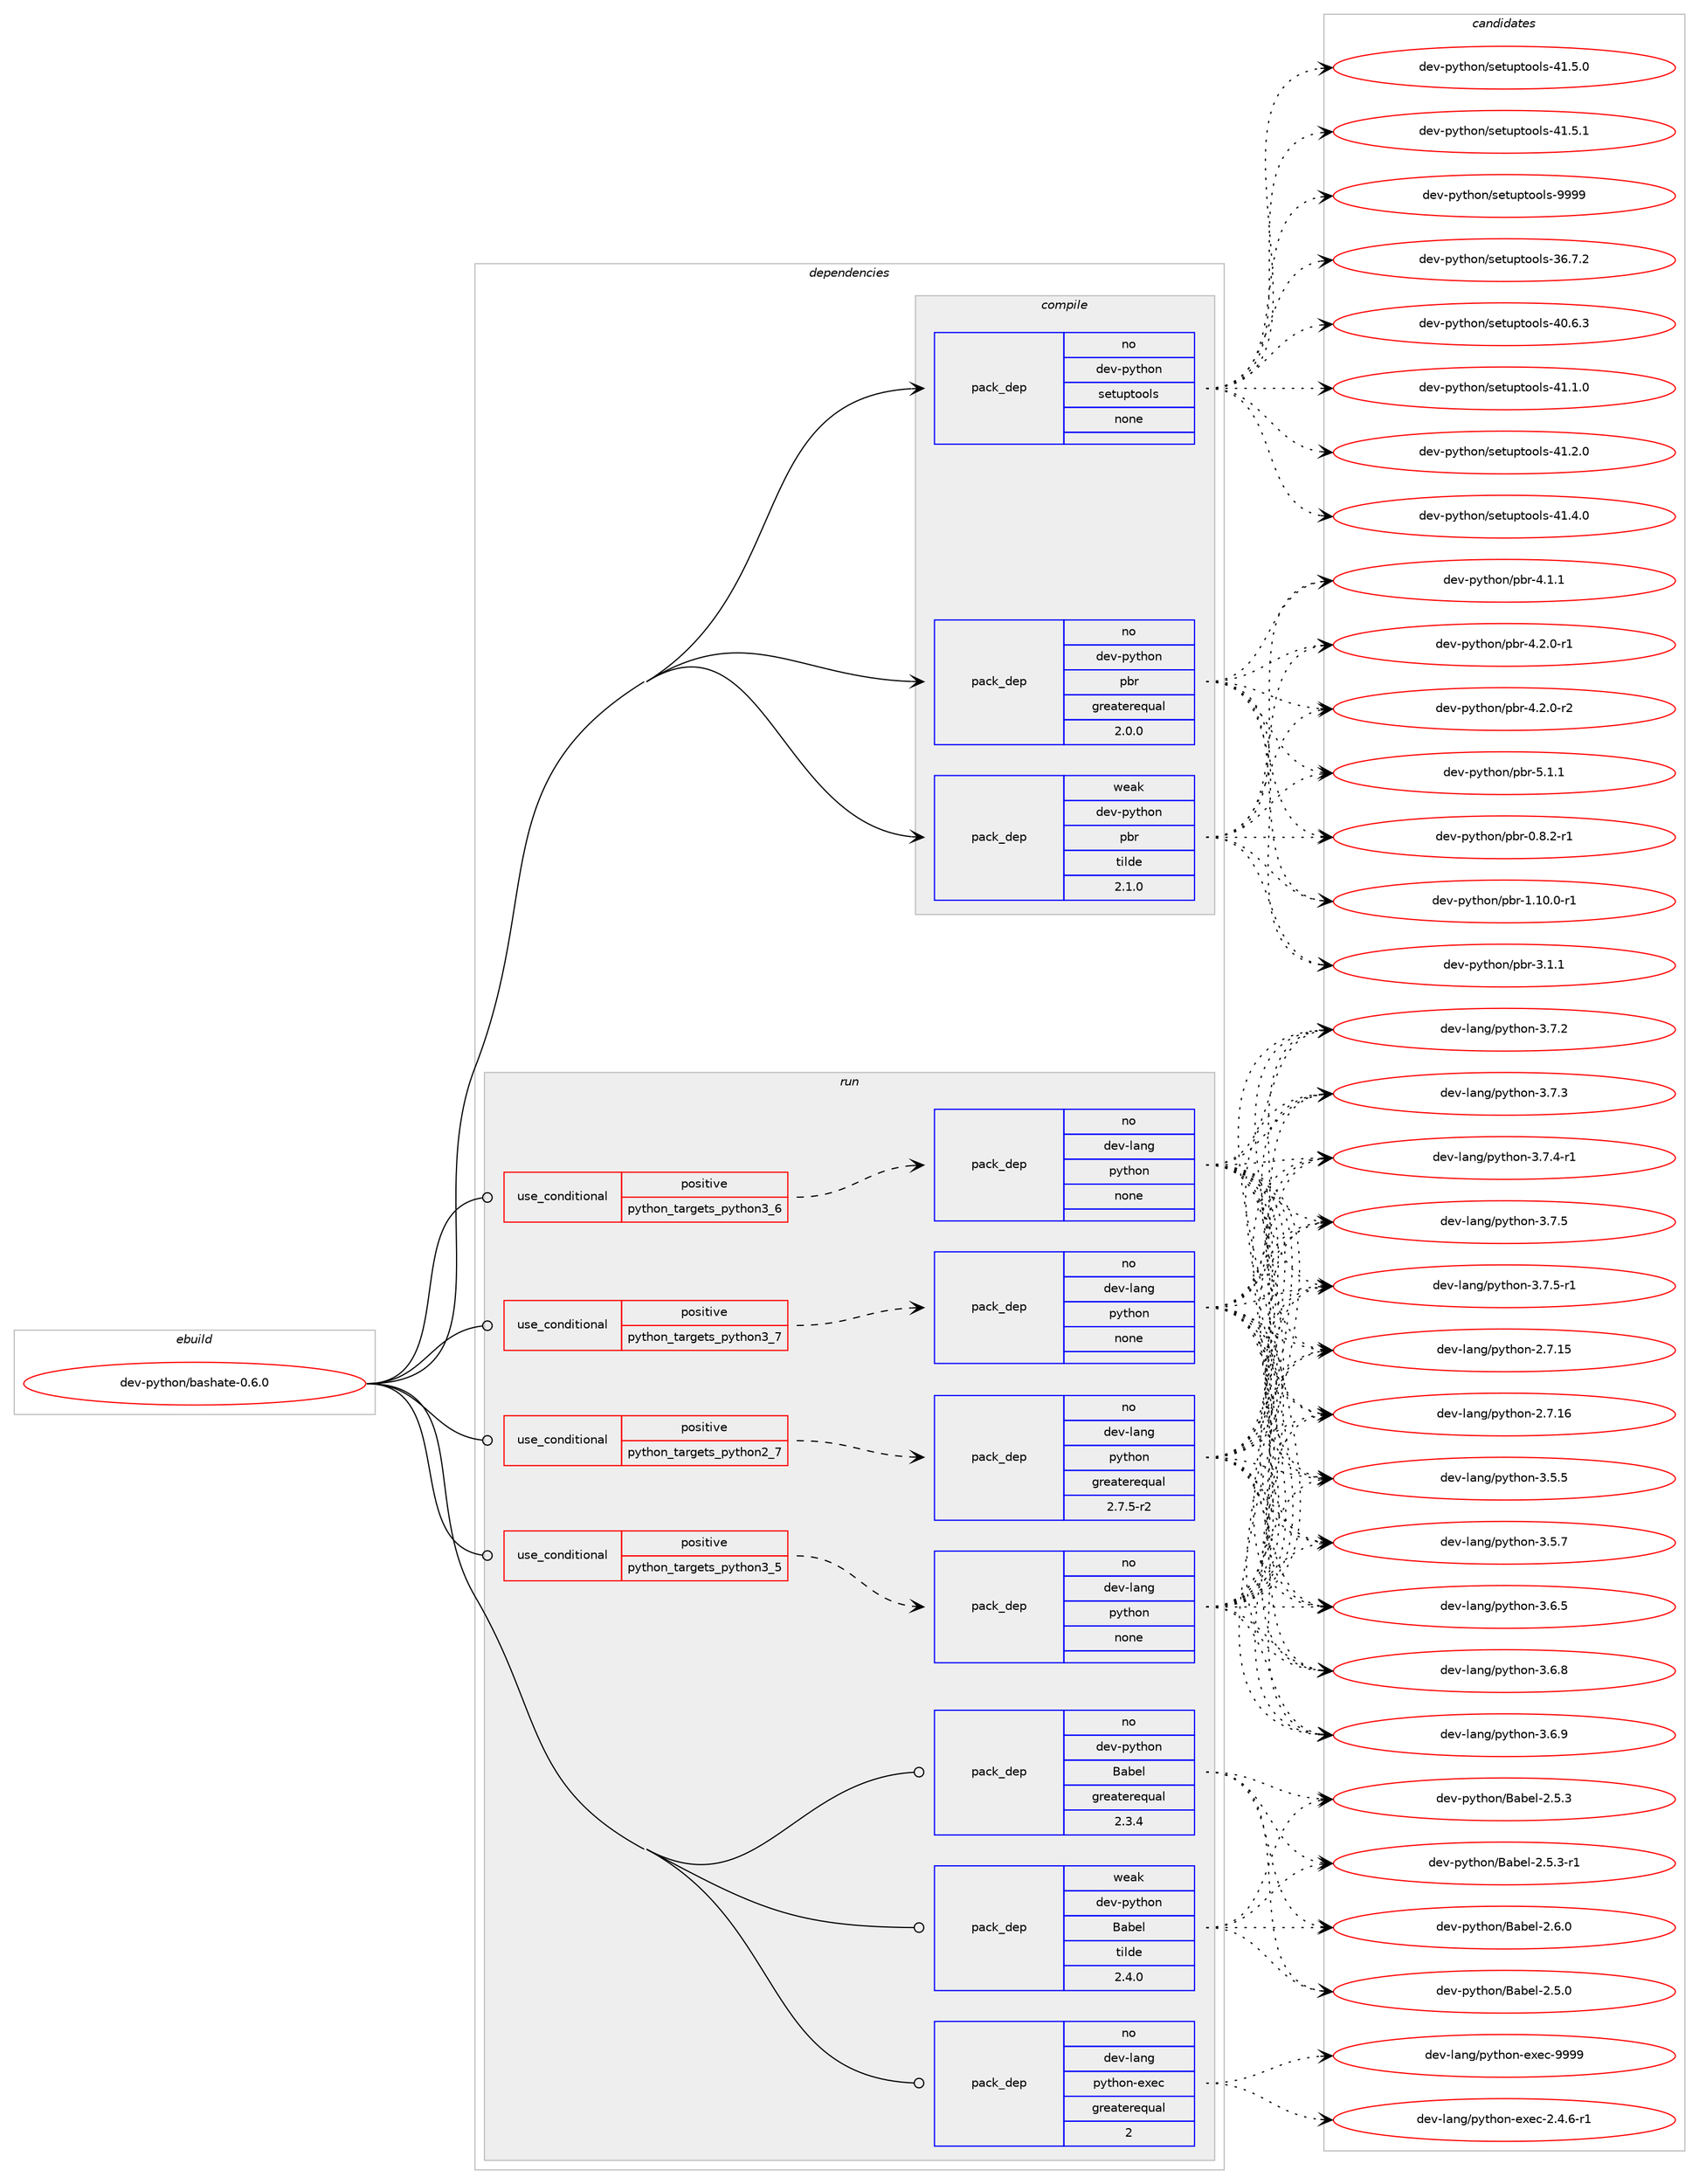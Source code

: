 digraph prolog {

# *************
# Graph options
# *************

newrank=true;
concentrate=true;
compound=true;
graph [rankdir=LR,fontname=Helvetica,fontsize=10,ranksep=1.5];#, ranksep=2.5, nodesep=0.2];
edge  [arrowhead=vee];
node  [fontname=Helvetica,fontsize=10];

# **********
# The ebuild
# **********

subgraph cluster_leftcol {
color=gray;
rank=same;
label=<<i>ebuild</i>>;
id [label="dev-python/bashate-0.6.0", color=red, width=4, href="../dev-python/bashate-0.6.0.svg"];
}

# ****************
# The dependencies
# ****************

subgraph cluster_midcol {
color=gray;
label=<<i>dependencies</i>>;
subgraph cluster_compile {
fillcolor="#eeeeee";
style=filled;
label=<<i>compile</i>>;
subgraph pack447822 {
dependency596337 [label=<<TABLE BORDER="0" CELLBORDER="1" CELLSPACING="0" CELLPADDING="4" WIDTH="220"><TR><TD ROWSPAN="6" CELLPADDING="30">pack_dep</TD></TR><TR><TD WIDTH="110">no</TD></TR><TR><TD>dev-python</TD></TR><TR><TD>pbr</TD></TR><TR><TD>greaterequal</TD></TR><TR><TD>2.0.0</TD></TR></TABLE>>, shape=none, color=blue];
}
id:e -> dependency596337:w [weight=20,style="solid",arrowhead="vee"];
subgraph pack447823 {
dependency596338 [label=<<TABLE BORDER="0" CELLBORDER="1" CELLSPACING="0" CELLPADDING="4" WIDTH="220"><TR><TD ROWSPAN="6" CELLPADDING="30">pack_dep</TD></TR><TR><TD WIDTH="110">no</TD></TR><TR><TD>dev-python</TD></TR><TR><TD>setuptools</TD></TR><TR><TD>none</TD></TR><TR><TD></TD></TR></TABLE>>, shape=none, color=blue];
}
id:e -> dependency596338:w [weight=20,style="solid",arrowhead="vee"];
subgraph pack447824 {
dependency596339 [label=<<TABLE BORDER="0" CELLBORDER="1" CELLSPACING="0" CELLPADDING="4" WIDTH="220"><TR><TD ROWSPAN="6" CELLPADDING="30">pack_dep</TD></TR><TR><TD WIDTH="110">weak</TD></TR><TR><TD>dev-python</TD></TR><TR><TD>pbr</TD></TR><TR><TD>tilde</TD></TR><TR><TD>2.1.0</TD></TR></TABLE>>, shape=none, color=blue];
}
id:e -> dependency596339:w [weight=20,style="solid",arrowhead="vee"];
}
subgraph cluster_compileandrun {
fillcolor="#eeeeee";
style=filled;
label=<<i>compile and run</i>>;
}
subgraph cluster_run {
fillcolor="#eeeeee";
style=filled;
label=<<i>run</i>>;
subgraph cond136741 {
dependency596340 [label=<<TABLE BORDER="0" CELLBORDER="1" CELLSPACING="0" CELLPADDING="4"><TR><TD ROWSPAN="3" CELLPADDING="10">use_conditional</TD></TR><TR><TD>positive</TD></TR><TR><TD>python_targets_python2_7</TD></TR></TABLE>>, shape=none, color=red];
subgraph pack447825 {
dependency596341 [label=<<TABLE BORDER="0" CELLBORDER="1" CELLSPACING="0" CELLPADDING="4" WIDTH="220"><TR><TD ROWSPAN="6" CELLPADDING="30">pack_dep</TD></TR><TR><TD WIDTH="110">no</TD></TR><TR><TD>dev-lang</TD></TR><TR><TD>python</TD></TR><TR><TD>greaterequal</TD></TR><TR><TD>2.7.5-r2</TD></TR></TABLE>>, shape=none, color=blue];
}
dependency596340:e -> dependency596341:w [weight=20,style="dashed",arrowhead="vee"];
}
id:e -> dependency596340:w [weight=20,style="solid",arrowhead="odot"];
subgraph cond136742 {
dependency596342 [label=<<TABLE BORDER="0" CELLBORDER="1" CELLSPACING="0" CELLPADDING="4"><TR><TD ROWSPAN="3" CELLPADDING="10">use_conditional</TD></TR><TR><TD>positive</TD></TR><TR><TD>python_targets_python3_5</TD></TR></TABLE>>, shape=none, color=red];
subgraph pack447826 {
dependency596343 [label=<<TABLE BORDER="0" CELLBORDER="1" CELLSPACING="0" CELLPADDING="4" WIDTH="220"><TR><TD ROWSPAN="6" CELLPADDING="30">pack_dep</TD></TR><TR><TD WIDTH="110">no</TD></TR><TR><TD>dev-lang</TD></TR><TR><TD>python</TD></TR><TR><TD>none</TD></TR><TR><TD></TD></TR></TABLE>>, shape=none, color=blue];
}
dependency596342:e -> dependency596343:w [weight=20,style="dashed",arrowhead="vee"];
}
id:e -> dependency596342:w [weight=20,style="solid",arrowhead="odot"];
subgraph cond136743 {
dependency596344 [label=<<TABLE BORDER="0" CELLBORDER="1" CELLSPACING="0" CELLPADDING="4"><TR><TD ROWSPAN="3" CELLPADDING="10">use_conditional</TD></TR><TR><TD>positive</TD></TR><TR><TD>python_targets_python3_6</TD></TR></TABLE>>, shape=none, color=red];
subgraph pack447827 {
dependency596345 [label=<<TABLE BORDER="0" CELLBORDER="1" CELLSPACING="0" CELLPADDING="4" WIDTH="220"><TR><TD ROWSPAN="6" CELLPADDING="30">pack_dep</TD></TR><TR><TD WIDTH="110">no</TD></TR><TR><TD>dev-lang</TD></TR><TR><TD>python</TD></TR><TR><TD>none</TD></TR><TR><TD></TD></TR></TABLE>>, shape=none, color=blue];
}
dependency596344:e -> dependency596345:w [weight=20,style="dashed",arrowhead="vee"];
}
id:e -> dependency596344:w [weight=20,style="solid",arrowhead="odot"];
subgraph cond136744 {
dependency596346 [label=<<TABLE BORDER="0" CELLBORDER="1" CELLSPACING="0" CELLPADDING="4"><TR><TD ROWSPAN="3" CELLPADDING="10">use_conditional</TD></TR><TR><TD>positive</TD></TR><TR><TD>python_targets_python3_7</TD></TR></TABLE>>, shape=none, color=red];
subgraph pack447828 {
dependency596347 [label=<<TABLE BORDER="0" CELLBORDER="1" CELLSPACING="0" CELLPADDING="4" WIDTH="220"><TR><TD ROWSPAN="6" CELLPADDING="30">pack_dep</TD></TR><TR><TD WIDTH="110">no</TD></TR><TR><TD>dev-lang</TD></TR><TR><TD>python</TD></TR><TR><TD>none</TD></TR><TR><TD></TD></TR></TABLE>>, shape=none, color=blue];
}
dependency596346:e -> dependency596347:w [weight=20,style="dashed",arrowhead="vee"];
}
id:e -> dependency596346:w [weight=20,style="solid",arrowhead="odot"];
subgraph pack447829 {
dependency596348 [label=<<TABLE BORDER="0" CELLBORDER="1" CELLSPACING="0" CELLPADDING="4" WIDTH="220"><TR><TD ROWSPAN="6" CELLPADDING="30">pack_dep</TD></TR><TR><TD WIDTH="110">no</TD></TR><TR><TD>dev-lang</TD></TR><TR><TD>python-exec</TD></TR><TR><TD>greaterequal</TD></TR><TR><TD>2</TD></TR></TABLE>>, shape=none, color=blue];
}
id:e -> dependency596348:w [weight=20,style="solid",arrowhead="odot"];
subgraph pack447830 {
dependency596349 [label=<<TABLE BORDER="0" CELLBORDER="1" CELLSPACING="0" CELLPADDING="4" WIDTH="220"><TR><TD ROWSPAN="6" CELLPADDING="30">pack_dep</TD></TR><TR><TD WIDTH="110">no</TD></TR><TR><TD>dev-python</TD></TR><TR><TD>Babel</TD></TR><TR><TD>greaterequal</TD></TR><TR><TD>2.3.4</TD></TR></TABLE>>, shape=none, color=blue];
}
id:e -> dependency596349:w [weight=20,style="solid",arrowhead="odot"];
subgraph pack447831 {
dependency596350 [label=<<TABLE BORDER="0" CELLBORDER="1" CELLSPACING="0" CELLPADDING="4" WIDTH="220"><TR><TD ROWSPAN="6" CELLPADDING="30">pack_dep</TD></TR><TR><TD WIDTH="110">weak</TD></TR><TR><TD>dev-python</TD></TR><TR><TD>Babel</TD></TR><TR><TD>tilde</TD></TR><TR><TD>2.4.0</TD></TR></TABLE>>, shape=none, color=blue];
}
id:e -> dependency596350:w [weight=20,style="solid",arrowhead="odot"];
}
}

# **************
# The candidates
# **************

subgraph cluster_choices {
rank=same;
color=gray;
label=<<i>candidates</i>>;

subgraph choice447822 {
color=black;
nodesep=1;
choice1001011184511212111610411111047112981144548465646504511449 [label="dev-python/pbr-0.8.2-r1", color=red, width=4,href="../dev-python/pbr-0.8.2-r1.svg"];
choice100101118451121211161041111104711298114454946494846484511449 [label="dev-python/pbr-1.10.0-r1", color=red, width=4,href="../dev-python/pbr-1.10.0-r1.svg"];
choice100101118451121211161041111104711298114455146494649 [label="dev-python/pbr-3.1.1", color=red, width=4,href="../dev-python/pbr-3.1.1.svg"];
choice100101118451121211161041111104711298114455246494649 [label="dev-python/pbr-4.1.1", color=red, width=4,href="../dev-python/pbr-4.1.1.svg"];
choice1001011184511212111610411111047112981144552465046484511449 [label="dev-python/pbr-4.2.0-r1", color=red, width=4,href="../dev-python/pbr-4.2.0-r1.svg"];
choice1001011184511212111610411111047112981144552465046484511450 [label="dev-python/pbr-4.2.0-r2", color=red, width=4,href="../dev-python/pbr-4.2.0-r2.svg"];
choice100101118451121211161041111104711298114455346494649 [label="dev-python/pbr-5.1.1", color=red, width=4,href="../dev-python/pbr-5.1.1.svg"];
dependency596337:e -> choice1001011184511212111610411111047112981144548465646504511449:w [style=dotted,weight="100"];
dependency596337:e -> choice100101118451121211161041111104711298114454946494846484511449:w [style=dotted,weight="100"];
dependency596337:e -> choice100101118451121211161041111104711298114455146494649:w [style=dotted,weight="100"];
dependency596337:e -> choice100101118451121211161041111104711298114455246494649:w [style=dotted,weight="100"];
dependency596337:e -> choice1001011184511212111610411111047112981144552465046484511449:w [style=dotted,weight="100"];
dependency596337:e -> choice1001011184511212111610411111047112981144552465046484511450:w [style=dotted,weight="100"];
dependency596337:e -> choice100101118451121211161041111104711298114455346494649:w [style=dotted,weight="100"];
}
subgraph choice447823 {
color=black;
nodesep=1;
choice100101118451121211161041111104711510111611711211611111110811545515446554650 [label="dev-python/setuptools-36.7.2", color=red, width=4,href="../dev-python/setuptools-36.7.2.svg"];
choice100101118451121211161041111104711510111611711211611111110811545524846544651 [label="dev-python/setuptools-40.6.3", color=red, width=4,href="../dev-python/setuptools-40.6.3.svg"];
choice100101118451121211161041111104711510111611711211611111110811545524946494648 [label="dev-python/setuptools-41.1.0", color=red, width=4,href="../dev-python/setuptools-41.1.0.svg"];
choice100101118451121211161041111104711510111611711211611111110811545524946504648 [label="dev-python/setuptools-41.2.0", color=red, width=4,href="../dev-python/setuptools-41.2.0.svg"];
choice100101118451121211161041111104711510111611711211611111110811545524946524648 [label="dev-python/setuptools-41.4.0", color=red, width=4,href="../dev-python/setuptools-41.4.0.svg"];
choice100101118451121211161041111104711510111611711211611111110811545524946534648 [label="dev-python/setuptools-41.5.0", color=red, width=4,href="../dev-python/setuptools-41.5.0.svg"];
choice100101118451121211161041111104711510111611711211611111110811545524946534649 [label="dev-python/setuptools-41.5.1", color=red, width=4,href="../dev-python/setuptools-41.5.1.svg"];
choice10010111845112121116104111110471151011161171121161111111081154557575757 [label="dev-python/setuptools-9999", color=red, width=4,href="../dev-python/setuptools-9999.svg"];
dependency596338:e -> choice100101118451121211161041111104711510111611711211611111110811545515446554650:w [style=dotted,weight="100"];
dependency596338:e -> choice100101118451121211161041111104711510111611711211611111110811545524846544651:w [style=dotted,weight="100"];
dependency596338:e -> choice100101118451121211161041111104711510111611711211611111110811545524946494648:w [style=dotted,weight="100"];
dependency596338:e -> choice100101118451121211161041111104711510111611711211611111110811545524946504648:w [style=dotted,weight="100"];
dependency596338:e -> choice100101118451121211161041111104711510111611711211611111110811545524946524648:w [style=dotted,weight="100"];
dependency596338:e -> choice100101118451121211161041111104711510111611711211611111110811545524946534648:w [style=dotted,weight="100"];
dependency596338:e -> choice100101118451121211161041111104711510111611711211611111110811545524946534649:w [style=dotted,weight="100"];
dependency596338:e -> choice10010111845112121116104111110471151011161171121161111111081154557575757:w [style=dotted,weight="100"];
}
subgraph choice447824 {
color=black;
nodesep=1;
choice1001011184511212111610411111047112981144548465646504511449 [label="dev-python/pbr-0.8.2-r1", color=red, width=4,href="../dev-python/pbr-0.8.2-r1.svg"];
choice100101118451121211161041111104711298114454946494846484511449 [label="dev-python/pbr-1.10.0-r1", color=red, width=4,href="../dev-python/pbr-1.10.0-r1.svg"];
choice100101118451121211161041111104711298114455146494649 [label="dev-python/pbr-3.1.1", color=red, width=4,href="../dev-python/pbr-3.1.1.svg"];
choice100101118451121211161041111104711298114455246494649 [label="dev-python/pbr-4.1.1", color=red, width=4,href="../dev-python/pbr-4.1.1.svg"];
choice1001011184511212111610411111047112981144552465046484511449 [label="dev-python/pbr-4.2.0-r1", color=red, width=4,href="../dev-python/pbr-4.2.0-r1.svg"];
choice1001011184511212111610411111047112981144552465046484511450 [label="dev-python/pbr-4.2.0-r2", color=red, width=4,href="../dev-python/pbr-4.2.0-r2.svg"];
choice100101118451121211161041111104711298114455346494649 [label="dev-python/pbr-5.1.1", color=red, width=4,href="../dev-python/pbr-5.1.1.svg"];
dependency596339:e -> choice1001011184511212111610411111047112981144548465646504511449:w [style=dotted,weight="100"];
dependency596339:e -> choice100101118451121211161041111104711298114454946494846484511449:w [style=dotted,weight="100"];
dependency596339:e -> choice100101118451121211161041111104711298114455146494649:w [style=dotted,weight="100"];
dependency596339:e -> choice100101118451121211161041111104711298114455246494649:w [style=dotted,weight="100"];
dependency596339:e -> choice1001011184511212111610411111047112981144552465046484511449:w [style=dotted,weight="100"];
dependency596339:e -> choice1001011184511212111610411111047112981144552465046484511450:w [style=dotted,weight="100"];
dependency596339:e -> choice100101118451121211161041111104711298114455346494649:w [style=dotted,weight="100"];
}
subgraph choice447825 {
color=black;
nodesep=1;
choice10010111845108971101034711212111610411111045504655464953 [label="dev-lang/python-2.7.15", color=red, width=4,href="../dev-lang/python-2.7.15.svg"];
choice10010111845108971101034711212111610411111045504655464954 [label="dev-lang/python-2.7.16", color=red, width=4,href="../dev-lang/python-2.7.16.svg"];
choice100101118451089711010347112121116104111110455146534653 [label="dev-lang/python-3.5.5", color=red, width=4,href="../dev-lang/python-3.5.5.svg"];
choice100101118451089711010347112121116104111110455146534655 [label="dev-lang/python-3.5.7", color=red, width=4,href="../dev-lang/python-3.5.7.svg"];
choice100101118451089711010347112121116104111110455146544653 [label="dev-lang/python-3.6.5", color=red, width=4,href="../dev-lang/python-3.6.5.svg"];
choice100101118451089711010347112121116104111110455146544656 [label="dev-lang/python-3.6.8", color=red, width=4,href="../dev-lang/python-3.6.8.svg"];
choice100101118451089711010347112121116104111110455146544657 [label="dev-lang/python-3.6.9", color=red, width=4,href="../dev-lang/python-3.6.9.svg"];
choice100101118451089711010347112121116104111110455146554650 [label="dev-lang/python-3.7.2", color=red, width=4,href="../dev-lang/python-3.7.2.svg"];
choice100101118451089711010347112121116104111110455146554651 [label="dev-lang/python-3.7.3", color=red, width=4,href="../dev-lang/python-3.7.3.svg"];
choice1001011184510897110103471121211161041111104551465546524511449 [label="dev-lang/python-3.7.4-r1", color=red, width=4,href="../dev-lang/python-3.7.4-r1.svg"];
choice100101118451089711010347112121116104111110455146554653 [label="dev-lang/python-3.7.5", color=red, width=4,href="../dev-lang/python-3.7.5.svg"];
choice1001011184510897110103471121211161041111104551465546534511449 [label="dev-lang/python-3.7.5-r1", color=red, width=4,href="../dev-lang/python-3.7.5-r1.svg"];
dependency596341:e -> choice10010111845108971101034711212111610411111045504655464953:w [style=dotted,weight="100"];
dependency596341:e -> choice10010111845108971101034711212111610411111045504655464954:w [style=dotted,weight="100"];
dependency596341:e -> choice100101118451089711010347112121116104111110455146534653:w [style=dotted,weight="100"];
dependency596341:e -> choice100101118451089711010347112121116104111110455146534655:w [style=dotted,weight="100"];
dependency596341:e -> choice100101118451089711010347112121116104111110455146544653:w [style=dotted,weight="100"];
dependency596341:e -> choice100101118451089711010347112121116104111110455146544656:w [style=dotted,weight="100"];
dependency596341:e -> choice100101118451089711010347112121116104111110455146544657:w [style=dotted,weight="100"];
dependency596341:e -> choice100101118451089711010347112121116104111110455146554650:w [style=dotted,weight="100"];
dependency596341:e -> choice100101118451089711010347112121116104111110455146554651:w [style=dotted,weight="100"];
dependency596341:e -> choice1001011184510897110103471121211161041111104551465546524511449:w [style=dotted,weight="100"];
dependency596341:e -> choice100101118451089711010347112121116104111110455146554653:w [style=dotted,weight="100"];
dependency596341:e -> choice1001011184510897110103471121211161041111104551465546534511449:w [style=dotted,weight="100"];
}
subgraph choice447826 {
color=black;
nodesep=1;
choice10010111845108971101034711212111610411111045504655464953 [label="dev-lang/python-2.7.15", color=red, width=4,href="../dev-lang/python-2.7.15.svg"];
choice10010111845108971101034711212111610411111045504655464954 [label="dev-lang/python-2.7.16", color=red, width=4,href="../dev-lang/python-2.7.16.svg"];
choice100101118451089711010347112121116104111110455146534653 [label="dev-lang/python-3.5.5", color=red, width=4,href="../dev-lang/python-3.5.5.svg"];
choice100101118451089711010347112121116104111110455146534655 [label="dev-lang/python-3.5.7", color=red, width=4,href="../dev-lang/python-3.5.7.svg"];
choice100101118451089711010347112121116104111110455146544653 [label="dev-lang/python-3.6.5", color=red, width=4,href="../dev-lang/python-3.6.5.svg"];
choice100101118451089711010347112121116104111110455146544656 [label="dev-lang/python-3.6.8", color=red, width=4,href="../dev-lang/python-3.6.8.svg"];
choice100101118451089711010347112121116104111110455146544657 [label="dev-lang/python-3.6.9", color=red, width=4,href="../dev-lang/python-3.6.9.svg"];
choice100101118451089711010347112121116104111110455146554650 [label="dev-lang/python-3.7.2", color=red, width=4,href="../dev-lang/python-3.7.2.svg"];
choice100101118451089711010347112121116104111110455146554651 [label="dev-lang/python-3.7.3", color=red, width=4,href="../dev-lang/python-3.7.3.svg"];
choice1001011184510897110103471121211161041111104551465546524511449 [label="dev-lang/python-3.7.4-r1", color=red, width=4,href="../dev-lang/python-3.7.4-r1.svg"];
choice100101118451089711010347112121116104111110455146554653 [label="dev-lang/python-3.7.5", color=red, width=4,href="../dev-lang/python-3.7.5.svg"];
choice1001011184510897110103471121211161041111104551465546534511449 [label="dev-lang/python-3.7.5-r1", color=red, width=4,href="../dev-lang/python-3.7.5-r1.svg"];
dependency596343:e -> choice10010111845108971101034711212111610411111045504655464953:w [style=dotted,weight="100"];
dependency596343:e -> choice10010111845108971101034711212111610411111045504655464954:w [style=dotted,weight="100"];
dependency596343:e -> choice100101118451089711010347112121116104111110455146534653:w [style=dotted,weight="100"];
dependency596343:e -> choice100101118451089711010347112121116104111110455146534655:w [style=dotted,weight="100"];
dependency596343:e -> choice100101118451089711010347112121116104111110455146544653:w [style=dotted,weight="100"];
dependency596343:e -> choice100101118451089711010347112121116104111110455146544656:w [style=dotted,weight="100"];
dependency596343:e -> choice100101118451089711010347112121116104111110455146544657:w [style=dotted,weight="100"];
dependency596343:e -> choice100101118451089711010347112121116104111110455146554650:w [style=dotted,weight="100"];
dependency596343:e -> choice100101118451089711010347112121116104111110455146554651:w [style=dotted,weight="100"];
dependency596343:e -> choice1001011184510897110103471121211161041111104551465546524511449:w [style=dotted,weight="100"];
dependency596343:e -> choice100101118451089711010347112121116104111110455146554653:w [style=dotted,weight="100"];
dependency596343:e -> choice1001011184510897110103471121211161041111104551465546534511449:w [style=dotted,weight="100"];
}
subgraph choice447827 {
color=black;
nodesep=1;
choice10010111845108971101034711212111610411111045504655464953 [label="dev-lang/python-2.7.15", color=red, width=4,href="../dev-lang/python-2.7.15.svg"];
choice10010111845108971101034711212111610411111045504655464954 [label="dev-lang/python-2.7.16", color=red, width=4,href="../dev-lang/python-2.7.16.svg"];
choice100101118451089711010347112121116104111110455146534653 [label="dev-lang/python-3.5.5", color=red, width=4,href="../dev-lang/python-3.5.5.svg"];
choice100101118451089711010347112121116104111110455146534655 [label="dev-lang/python-3.5.7", color=red, width=4,href="../dev-lang/python-3.5.7.svg"];
choice100101118451089711010347112121116104111110455146544653 [label="dev-lang/python-3.6.5", color=red, width=4,href="../dev-lang/python-3.6.5.svg"];
choice100101118451089711010347112121116104111110455146544656 [label="dev-lang/python-3.6.8", color=red, width=4,href="../dev-lang/python-3.6.8.svg"];
choice100101118451089711010347112121116104111110455146544657 [label="dev-lang/python-3.6.9", color=red, width=4,href="../dev-lang/python-3.6.9.svg"];
choice100101118451089711010347112121116104111110455146554650 [label="dev-lang/python-3.7.2", color=red, width=4,href="../dev-lang/python-3.7.2.svg"];
choice100101118451089711010347112121116104111110455146554651 [label="dev-lang/python-3.7.3", color=red, width=4,href="../dev-lang/python-3.7.3.svg"];
choice1001011184510897110103471121211161041111104551465546524511449 [label="dev-lang/python-3.7.4-r1", color=red, width=4,href="../dev-lang/python-3.7.4-r1.svg"];
choice100101118451089711010347112121116104111110455146554653 [label="dev-lang/python-3.7.5", color=red, width=4,href="../dev-lang/python-3.7.5.svg"];
choice1001011184510897110103471121211161041111104551465546534511449 [label="dev-lang/python-3.7.5-r1", color=red, width=4,href="../dev-lang/python-3.7.5-r1.svg"];
dependency596345:e -> choice10010111845108971101034711212111610411111045504655464953:w [style=dotted,weight="100"];
dependency596345:e -> choice10010111845108971101034711212111610411111045504655464954:w [style=dotted,weight="100"];
dependency596345:e -> choice100101118451089711010347112121116104111110455146534653:w [style=dotted,weight="100"];
dependency596345:e -> choice100101118451089711010347112121116104111110455146534655:w [style=dotted,weight="100"];
dependency596345:e -> choice100101118451089711010347112121116104111110455146544653:w [style=dotted,weight="100"];
dependency596345:e -> choice100101118451089711010347112121116104111110455146544656:w [style=dotted,weight="100"];
dependency596345:e -> choice100101118451089711010347112121116104111110455146544657:w [style=dotted,weight="100"];
dependency596345:e -> choice100101118451089711010347112121116104111110455146554650:w [style=dotted,weight="100"];
dependency596345:e -> choice100101118451089711010347112121116104111110455146554651:w [style=dotted,weight="100"];
dependency596345:e -> choice1001011184510897110103471121211161041111104551465546524511449:w [style=dotted,weight="100"];
dependency596345:e -> choice100101118451089711010347112121116104111110455146554653:w [style=dotted,weight="100"];
dependency596345:e -> choice1001011184510897110103471121211161041111104551465546534511449:w [style=dotted,weight="100"];
}
subgraph choice447828 {
color=black;
nodesep=1;
choice10010111845108971101034711212111610411111045504655464953 [label="dev-lang/python-2.7.15", color=red, width=4,href="../dev-lang/python-2.7.15.svg"];
choice10010111845108971101034711212111610411111045504655464954 [label="dev-lang/python-2.7.16", color=red, width=4,href="../dev-lang/python-2.7.16.svg"];
choice100101118451089711010347112121116104111110455146534653 [label="dev-lang/python-3.5.5", color=red, width=4,href="../dev-lang/python-3.5.5.svg"];
choice100101118451089711010347112121116104111110455146534655 [label="dev-lang/python-3.5.7", color=red, width=4,href="../dev-lang/python-3.5.7.svg"];
choice100101118451089711010347112121116104111110455146544653 [label="dev-lang/python-3.6.5", color=red, width=4,href="../dev-lang/python-3.6.5.svg"];
choice100101118451089711010347112121116104111110455146544656 [label="dev-lang/python-3.6.8", color=red, width=4,href="../dev-lang/python-3.6.8.svg"];
choice100101118451089711010347112121116104111110455146544657 [label="dev-lang/python-3.6.9", color=red, width=4,href="../dev-lang/python-3.6.9.svg"];
choice100101118451089711010347112121116104111110455146554650 [label="dev-lang/python-3.7.2", color=red, width=4,href="../dev-lang/python-3.7.2.svg"];
choice100101118451089711010347112121116104111110455146554651 [label="dev-lang/python-3.7.3", color=red, width=4,href="../dev-lang/python-3.7.3.svg"];
choice1001011184510897110103471121211161041111104551465546524511449 [label="dev-lang/python-3.7.4-r1", color=red, width=4,href="../dev-lang/python-3.7.4-r1.svg"];
choice100101118451089711010347112121116104111110455146554653 [label="dev-lang/python-3.7.5", color=red, width=4,href="../dev-lang/python-3.7.5.svg"];
choice1001011184510897110103471121211161041111104551465546534511449 [label="dev-lang/python-3.7.5-r1", color=red, width=4,href="../dev-lang/python-3.7.5-r1.svg"];
dependency596347:e -> choice10010111845108971101034711212111610411111045504655464953:w [style=dotted,weight="100"];
dependency596347:e -> choice10010111845108971101034711212111610411111045504655464954:w [style=dotted,weight="100"];
dependency596347:e -> choice100101118451089711010347112121116104111110455146534653:w [style=dotted,weight="100"];
dependency596347:e -> choice100101118451089711010347112121116104111110455146534655:w [style=dotted,weight="100"];
dependency596347:e -> choice100101118451089711010347112121116104111110455146544653:w [style=dotted,weight="100"];
dependency596347:e -> choice100101118451089711010347112121116104111110455146544656:w [style=dotted,weight="100"];
dependency596347:e -> choice100101118451089711010347112121116104111110455146544657:w [style=dotted,weight="100"];
dependency596347:e -> choice100101118451089711010347112121116104111110455146554650:w [style=dotted,weight="100"];
dependency596347:e -> choice100101118451089711010347112121116104111110455146554651:w [style=dotted,weight="100"];
dependency596347:e -> choice1001011184510897110103471121211161041111104551465546524511449:w [style=dotted,weight="100"];
dependency596347:e -> choice100101118451089711010347112121116104111110455146554653:w [style=dotted,weight="100"];
dependency596347:e -> choice1001011184510897110103471121211161041111104551465546534511449:w [style=dotted,weight="100"];
}
subgraph choice447829 {
color=black;
nodesep=1;
choice10010111845108971101034711212111610411111045101120101994550465246544511449 [label="dev-lang/python-exec-2.4.6-r1", color=red, width=4,href="../dev-lang/python-exec-2.4.6-r1.svg"];
choice10010111845108971101034711212111610411111045101120101994557575757 [label="dev-lang/python-exec-9999", color=red, width=4,href="../dev-lang/python-exec-9999.svg"];
dependency596348:e -> choice10010111845108971101034711212111610411111045101120101994550465246544511449:w [style=dotted,weight="100"];
dependency596348:e -> choice10010111845108971101034711212111610411111045101120101994557575757:w [style=dotted,weight="100"];
}
subgraph choice447830 {
color=black;
nodesep=1;
choice1001011184511212111610411111047669798101108455046534648 [label="dev-python/Babel-2.5.0", color=red, width=4,href="../dev-python/Babel-2.5.0.svg"];
choice1001011184511212111610411111047669798101108455046534651 [label="dev-python/Babel-2.5.3", color=red, width=4,href="../dev-python/Babel-2.5.3.svg"];
choice10010111845112121116104111110476697981011084550465346514511449 [label="dev-python/Babel-2.5.3-r1", color=red, width=4,href="../dev-python/Babel-2.5.3-r1.svg"];
choice1001011184511212111610411111047669798101108455046544648 [label="dev-python/Babel-2.6.0", color=red, width=4,href="../dev-python/Babel-2.6.0.svg"];
dependency596349:e -> choice1001011184511212111610411111047669798101108455046534648:w [style=dotted,weight="100"];
dependency596349:e -> choice1001011184511212111610411111047669798101108455046534651:w [style=dotted,weight="100"];
dependency596349:e -> choice10010111845112121116104111110476697981011084550465346514511449:w [style=dotted,weight="100"];
dependency596349:e -> choice1001011184511212111610411111047669798101108455046544648:w [style=dotted,weight="100"];
}
subgraph choice447831 {
color=black;
nodesep=1;
choice1001011184511212111610411111047669798101108455046534648 [label="dev-python/Babel-2.5.0", color=red, width=4,href="../dev-python/Babel-2.5.0.svg"];
choice1001011184511212111610411111047669798101108455046534651 [label="dev-python/Babel-2.5.3", color=red, width=4,href="../dev-python/Babel-2.5.3.svg"];
choice10010111845112121116104111110476697981011084550465346514511449 [label="dev-python/Babel-2.5.3-r1", color=red, width=4,href="../dev-python/Babel-2.5.3-r1.svg"];
choice1001011184511212111610411111047669798101108455046544648 [label="dev-python/Babel-2.6.0", color=red, width=4,href="../dev-python/Babel-2.6.0.svg"];
dependency596350:e -> choice1001011184511212111610411111047669798101108455046534648:w [style=dotted,weight="100"];
dependency596350:e -> choice1001011184511212111610411111047669798101108455046534651:w [style=dotted,weight="100"];
dependency596350:e -> choice10010111845112121116104111110476697981011084550465346514511449:w [style=dotted,weight="100"];
dependency596350:e -> choice1001011184511212111610411111047669798101108455046544648:w [style=dotted,weight="100"];
}
}

}
